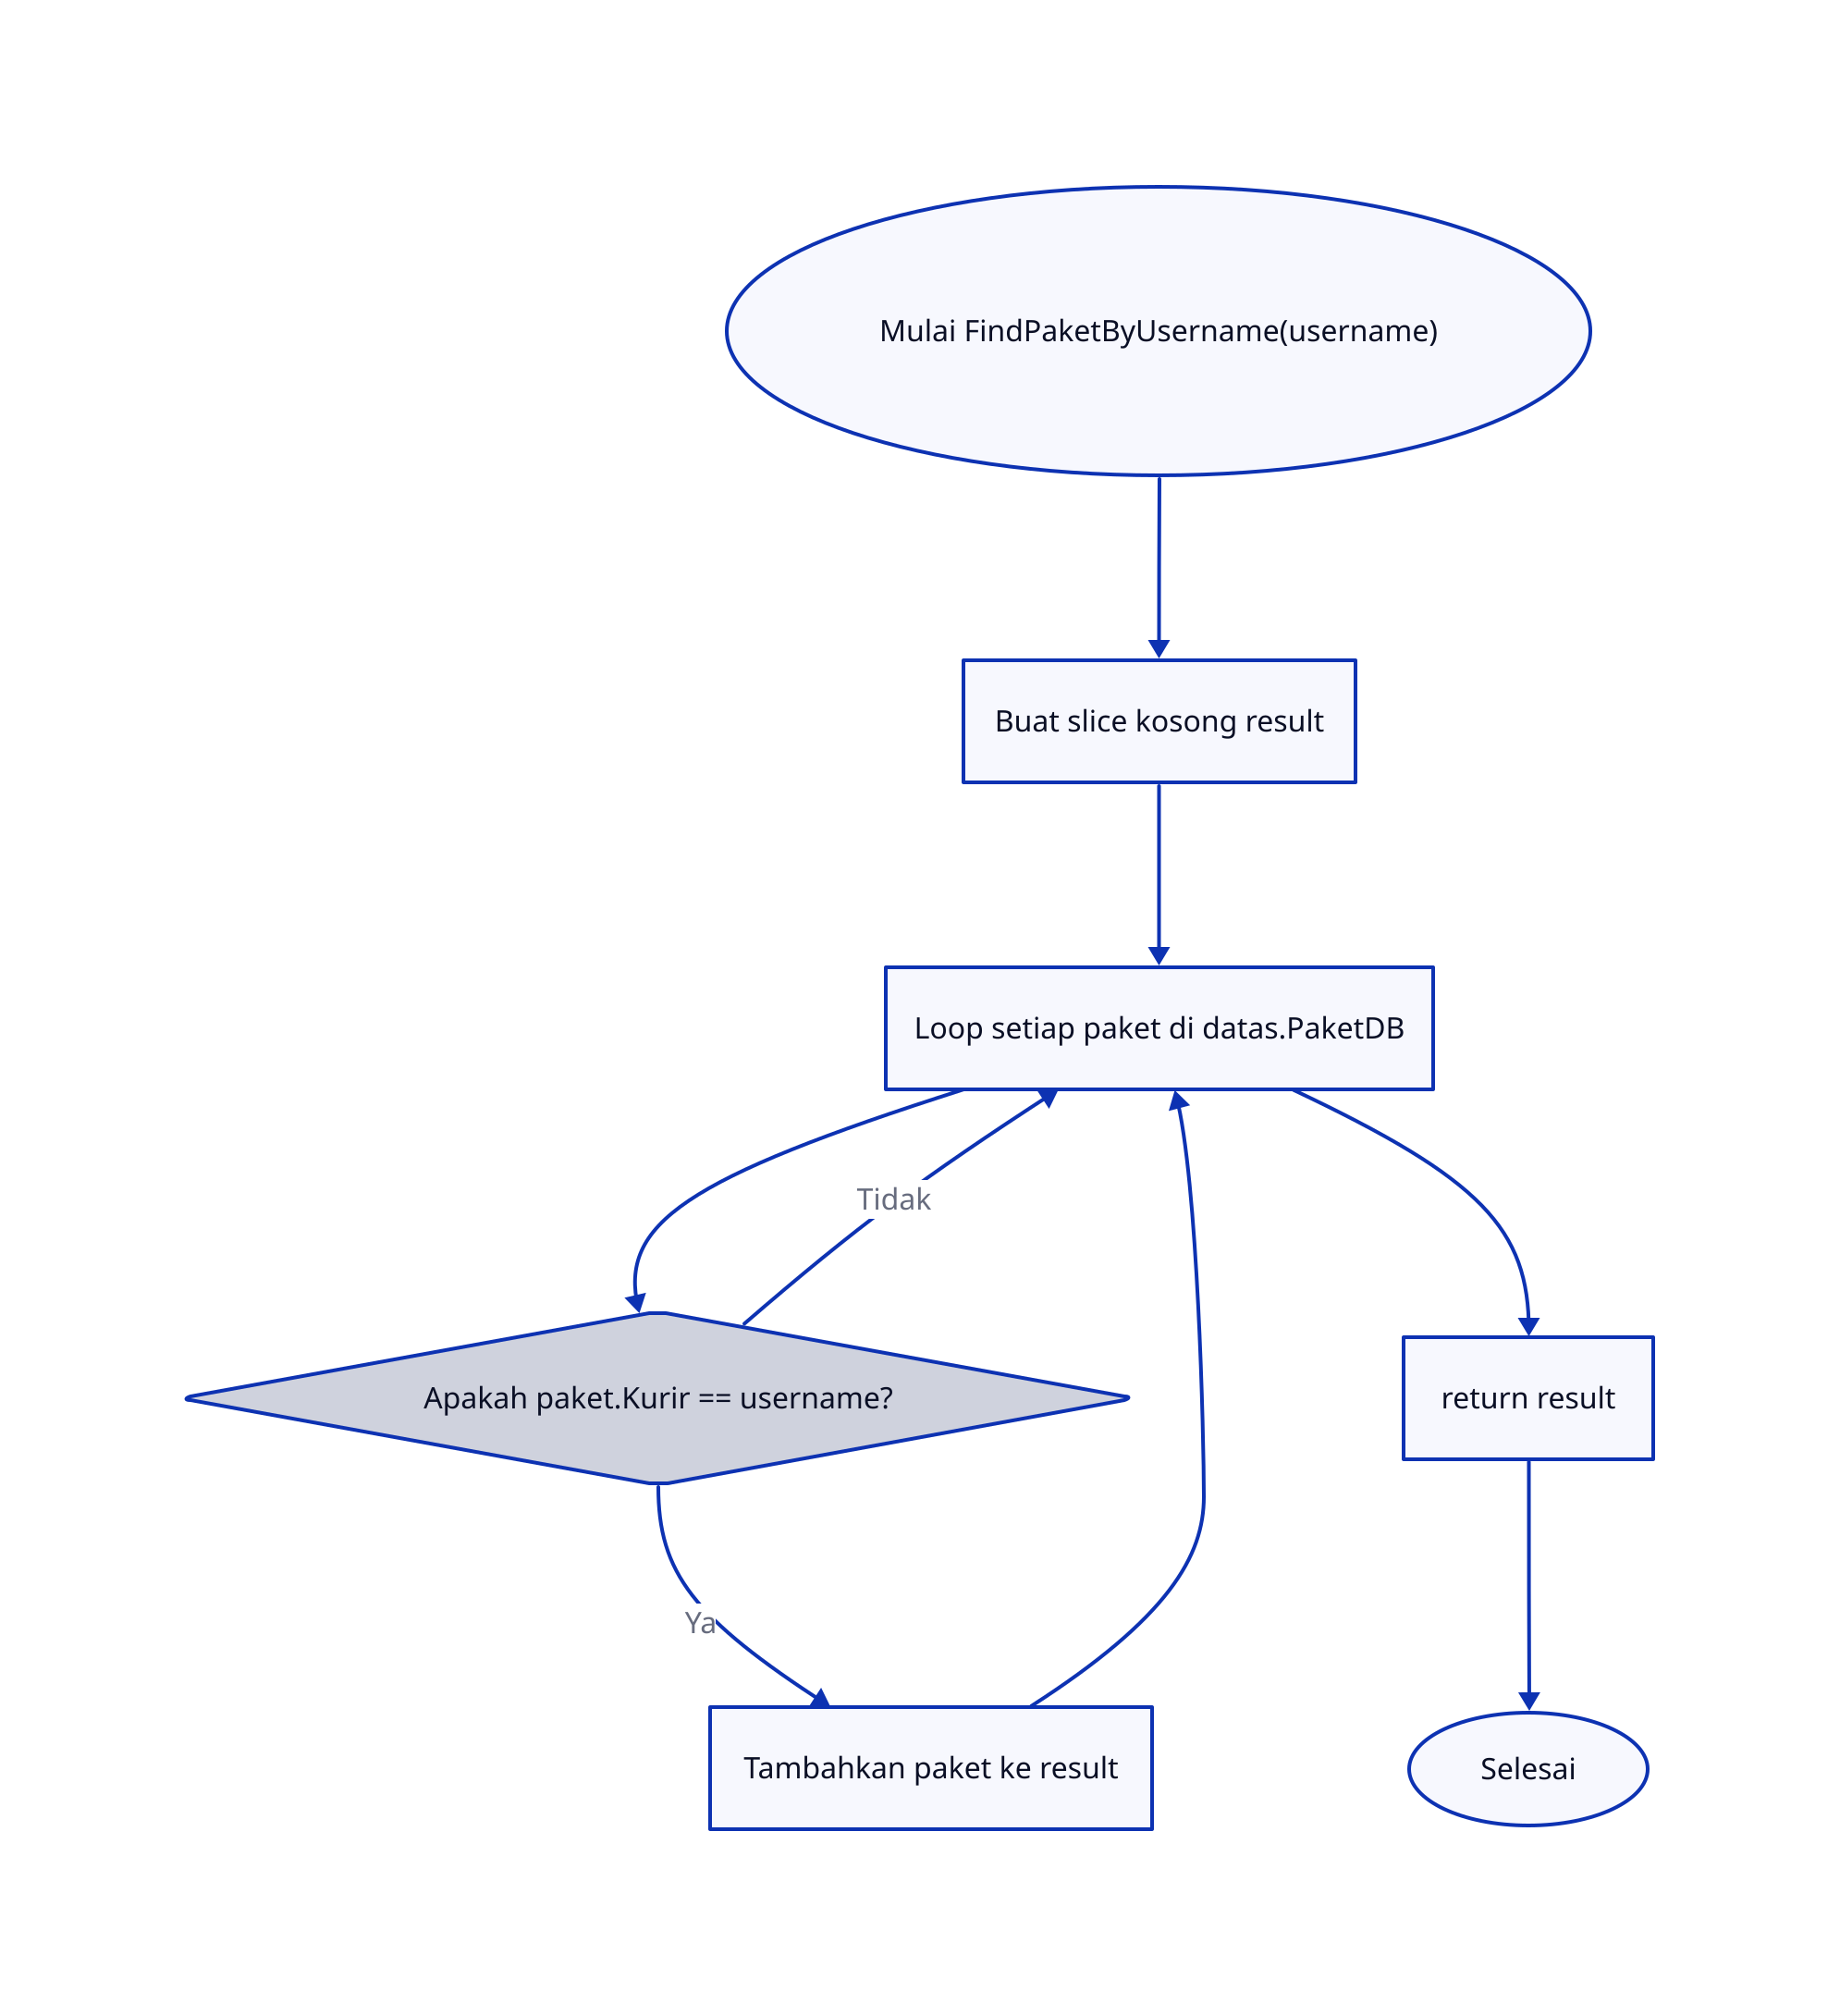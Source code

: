 direction: down

start: "Mulai FindPaketByUsername(username)" {
  shape: oval
}

initResult: "Buat slice kosong result" {
  shape: rectangle
}

loop: "Loop setiap paket di datas.PaketDB" {
  shape: rectangle
}

cekKurir: "Apakah paket.Kurir == username?" {
  shape: diamond
}

appendPaket: "Tambahkan paket ke result" {
  shape: rectangle
}

returnResult: "return result" {
  shape: rectangle
}

end: "Selesai" {
  shape: oval
}

start -> initResult -> loop -> cekKurir
cekKurir -> appendPaket: Ya
appendPaket -> loop
cekKurir -> loop: Tidak
loop -> returnResult -> end
